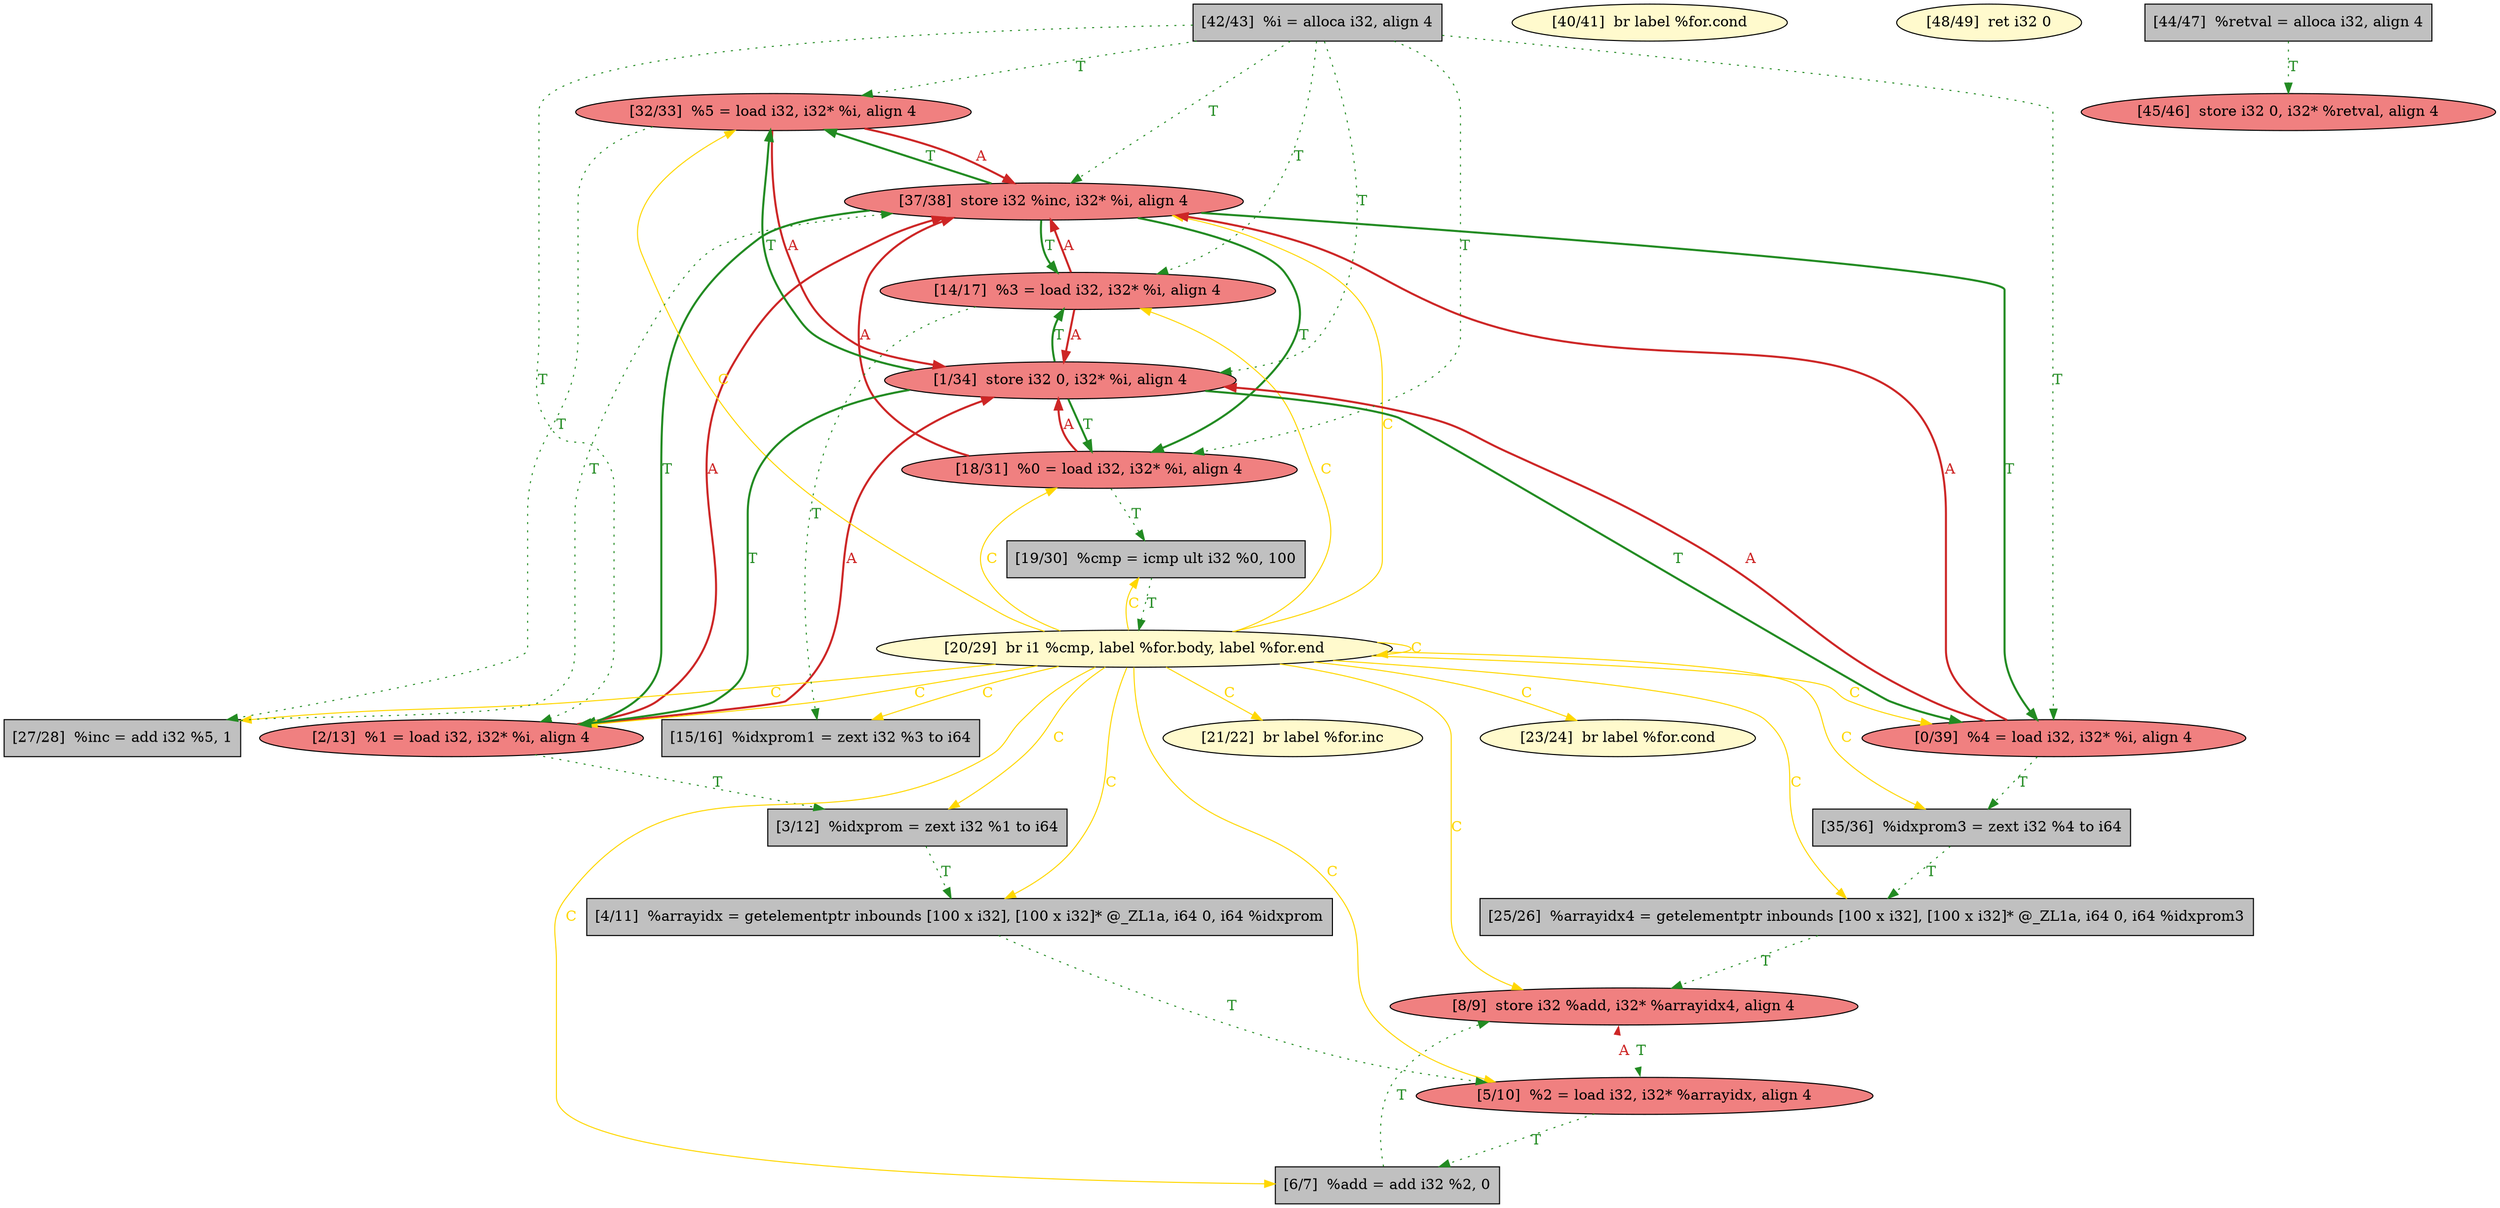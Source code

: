 
digraph G {


node48 [fillcolor=lightcoral,label="[32/33]  %5 = load i32, i32* %i, align 4",shape=ellipse,style=filled ]
node47 [fillcolor=grey,label="[3/12]  %idxprom = zext i32 %1 to i64",shape=rectangle,style=filled ]
node46 [fillcolor=lightcoral,label="[2/13]  %1 = load i32, i32* %i, align 4",shape=ellipse,style=filled ]
node45 [fillcolor=lightcoral,label="[18/31]  %0 = load i32, i32* %i, align 4",shape=ellipse,style=filled ]
node44 [fillcolor=grey,label="[19/30]  %cmp = icmp ult i32 %0, 100",shape=rectangle,style=filled ]
node42 [fillcolor=lemonchiffon,label="[21/22]  br label %for.inc",shape=ellipse,style=filled ]
node29 [fillcolor=lemonchiffon,label="[23/24]  br label %for.cond",shape=ellipse,style=filled ]
node33 [fillcolor=grey,label="[25/26]  %arrayidx4 = getelementptr inbounds [100 x i32], [100 x i32]* @_ZL1a, i64 0, i64 %idxprom3",shape=rectangle,style=filled ]
node40 [fillcolor=lightcoral,label="[37/38]  store i32 %inc, i32* %i, align 4",shape=ellipse,style=filled ]
node28 [fillcolor=lemonchiffon,label="[20/29]  br i1 %cmp, label %for.body, label %for.end",shape=ellipse,style=filled ]
node25 [fillcolor=lightcoral,label="[0/39]  %4 = load i32, i32* %i, align 4",shape=ellipse,style=filled ]
node30 [fillcolor=lightcoral,label="[5/10]  %2 = load i32, i32* %arrayidx, align 4",shape=ellipse,style=filled ]
node32 [fillcolor=grey,label="[42/43]  %i = alloca i32, align 4",shape=rectangle,style=filled ]
node38 [fillcolor=lightcoral,label="[14/17]  %3 = load i32, i32* %i, align 4",shape=ellipse,style=filled ]
node26 [fillcolor=lemonchiffon,label="[40/41]  br label %for.cond",shape=ellipse,style=filled ]
node39 [fillcolor=lemonchiffon,label="[48/49]  ret i32 0",shape=ellipse,style=filled ]
node31 [fillcolor=grey,label="[4/11]  %arrayidx = getelementptr inbounds [100 x i32], [100 x i32]* @_ZL1a, i64 0, i64 %idxprom",shape=rectangle,style=filled ]
node27 [fillcolor=grey,label="[6/7]  %add = add i32 %2, 0",shape=rectangle,style=filled ]
node36 [fillcolor=grey,label="[27/28]  %inc = add i32 %5, 1",shape=rectangle,style=filled ]
node34 [fillcolor=grey,label="[35/36]  %idxprom3 = zext i32 %4 to i64",shape=rectangle,style=filled ]
node49 [fillcolor=grey,label="[15/16]  %idxprom1 = zext i32 %3 to i64",shape=rectangle,style=filled ]
node35 [fillcolor=lightcoral,label="[8/9]  store i32 %add, i32* %arrayidx4, align 4",shape=ellipse,style=filled ]
node43 [fillcolor=lightcoral,label="[45/46]  store i32 0, i32* %retval, align 4",shape=ellipse,style=filled ]
node41 [fillcolor=lightcoral,label="[1/34]  store i32 0, i32* %i, align 4",shape=ellipse,style=filled ]
node37 [fillcolor=grey,label="[44/47]  %retval = alloca i32, align 4",shape=rectangle,style=filled ]

node38->node40 [style=solid,color=firebrick3,label="A",penwidth=2.0,fontcolor=firebrick3 ]
node46->node41 [style=solid,color=firebrick3,label="A",penwidth=2.0,fontcolor=firebrick3 ]
node41->node46 [style=solid,color=forestgreen,label="T",penwidth=2.0,fontcolor=forestgreen ]
node38->node49 [style=dotted,color=forestgreen,label="T",penwidth=1.0,fontcolor=forestgreen ]
node40->node38 [style=solid,color=forestgreen,label="T",penwidth=2.0,fontcolor=forestgreen ]
node27->node35 [style=dotted,color=forestgreen,label="T",penwidth=1.0,fontcolor=forestgreen ]
node41->node45 [style=solid,color=forestgreen,label="T",penwidth=2.0,fontcolor=forestgreen ]
node30->node27 [style=dotted,color=forestgreen,label="T",penwidth=1.0,fontcolor=forestgreen ]
node31->node30 [style=dotted,color=forestgreen,label="T",penwidth=1.0,fontcolor=forestgreen ]
node28->node45 [color=gold,label="C",fontcolor=gold ]
node40->node48 [style=solid,color=forestgreen,label="T",penwidth=2.0,fontcolor=forestgreen ]
node48->node41 [style=solid,color=firebrick3,label="A",penwidth=2.0,fontcolor=firebrick3 ]
node41->node48 [style=solid,color=forestgreen,label="T",penwidth=2.0,fontcolor=forestgreen ]
node40->node45 [style=solid,color=forestgreen,label="T",penwidth=2.0,fontcolor=forestgreen ]
node45->node41 [style=solid,color=firebrick3,label="A",penwidth=2.0,fontcolor=firebrick3 ]
node28->node42 [color=gold,label="C",fontcolor=gold ]
node25->node34 [style=dotted,color=forestgreen,label="T",penwidth=1.0,fontcolor=forestgreen ]
node34->node33 [style=dotted,color=forestgreen,label="T",penwidth=1.0,fontcolor=forestgreen ]
node48->node36 [style=dotted,color=forestgreen,label="T",penwidth=1.0,fontcolor=forestgreen ]
node38->node41 [style=solid,color=firebrick3,label="A",penwidth=2.0,fontcolor=firebrick3 ]
node28->node31 [color=gold,label="C",fontcolor=gold ]
node28->node47 [color=gold,label="C",fontcolor=gold ]
node30->node35 [style=solid,color=firebrick3,label="A",penwidth=0.0,fontcolor=firebrick3 ]
node41->node25 [style=solid,color=forestgreen,label="T",penwidth=2.0,fontcolor=forestgreen ]
node28->node30 [color=gold,label="C",fontcolor=gold ]
node37->node43 [style=dotted,color=forestgreen,label="T",penwidth=1.0,fontcolor=forestgreen ]
node28->node34 [color=gold,label="C",fontcolor=gold ]
node46->node47 [style=dotted,color=forestgreen,label="T",penwidth=1.0,fontcolor=forestgreen ]
node45->node44 [style=dotted,color=forestgreen,label="T",penwidth=1.0,fontcolor=forestgreen ]
node32->node48 [style=dotted,color=forestgreen,label="T",penwidth=1.0,fontcolor=forestgreen ]
node28->node29 [color=gold,label="C",fontcolor=gold ]
node45->node40 [style=solid,color=firebrick3,label="A",penwidth=2.0,fontcolor=firebrick3 ]
node48->node40 [style=solid,color=firebrick3,label="A",penwidth=2.0,fontcolor=firebrick3 ]
node35->node30 [style=solid,color=forestgreen,label="T",penwidth=0.0,fontcolor=forestgreen ]
node32->node46 [style=dotted,color=forestgreen,label="T",penwidth=1.0,fontcolor=forestgreen ]
node28->node49 [color=gold,label="C",fontcolor=gold ]
node41->node38 [style=solid,color=forestgreen,label="T",penwidth=2.0,fontcolor=forestgreen ]
node40->node46 [style=solid,color=forestgreen,label="T",penwidth=2.0,fontcolor=forestgreen ]
node28->node38 [color=gold,label="C",fontcolor=gold ]
node33->node35 [style=dotted,color=forestgreen,label="T",penwidth=1.0,fontcolor=forestgreen ]
node28->node33 [color=gold,label="C",fontcolor=gold ]
node32->node45 [style=dotted,color=forestgreen,label="T",penwidth=1.0,fontcolor=forestgreen ]
node28->node46 [color=gold,label="C",fontcolor=gold ]
node46->node40 [style=solid,color=firebrick3,label="A",penwidth=2.0,fontcolor=firebrick3 ]
node28->node48 [color=gold,label="C",fontcolor=gold ]
node28->node25 [color=gold,label="C",fontcolor=gold ]
node32->node40 [style=dotted,color=forestgreen,label="T",penwidth=1.0,fontcolor=forestgreen ]
node28->node27 [color=gold,label="C",fontcolor=gold ]
node28->node28 [color=gold,label="C",fontcolor=gold ]
node25->node40 [style=solid,color=firebrick3,label="A",penwidth=2.0,fontcolor=firebrick3 ]
node28->node35 [color=gold,label="C",fontcolor=gold ]
node47->node31 [style=dotted,color=forestgreen,label="T",penwidth=1.0,fontcolor=forestgreen ]
node32->node38 [style=dotted,color=forestgreen,label="T",penwidth=1.0,fontcolor=forestgreen ]
node28->node44 [color=gold,label="C",fontcolor=gold ]
node28->node36 [color=gold,label="C",fontcolor=gold ]
node44->node28 [style=dotted,color=forestgreen,label="T",penwidth=1.0,fontcolor=forestgreen ]
node32->node25 [style=dotted,color=forestgreen,label="T",penwidth=1.0,fontcolor=forestgreen ]
node40->node25 [style=solid,color=forestgreen,label="T",penwidth=2.0,fontcolor=forestgreen ]
node36->node40 [style=dotted,color=forestgreen,label="T",penwidth=1.0,fontcolor=forestgreen ]
node28->node40 [color=gold,label="C",fontcolor=gold ]
node25->node41 [style=solid,color=firebrick3,label="A",penwidth=2.0,fontcolor=firebrick3 ]
node32->node41 [style=dotted,color=forestgreen,label="T",penwidth=1.0,fontcolor=forestgreen ]


}

